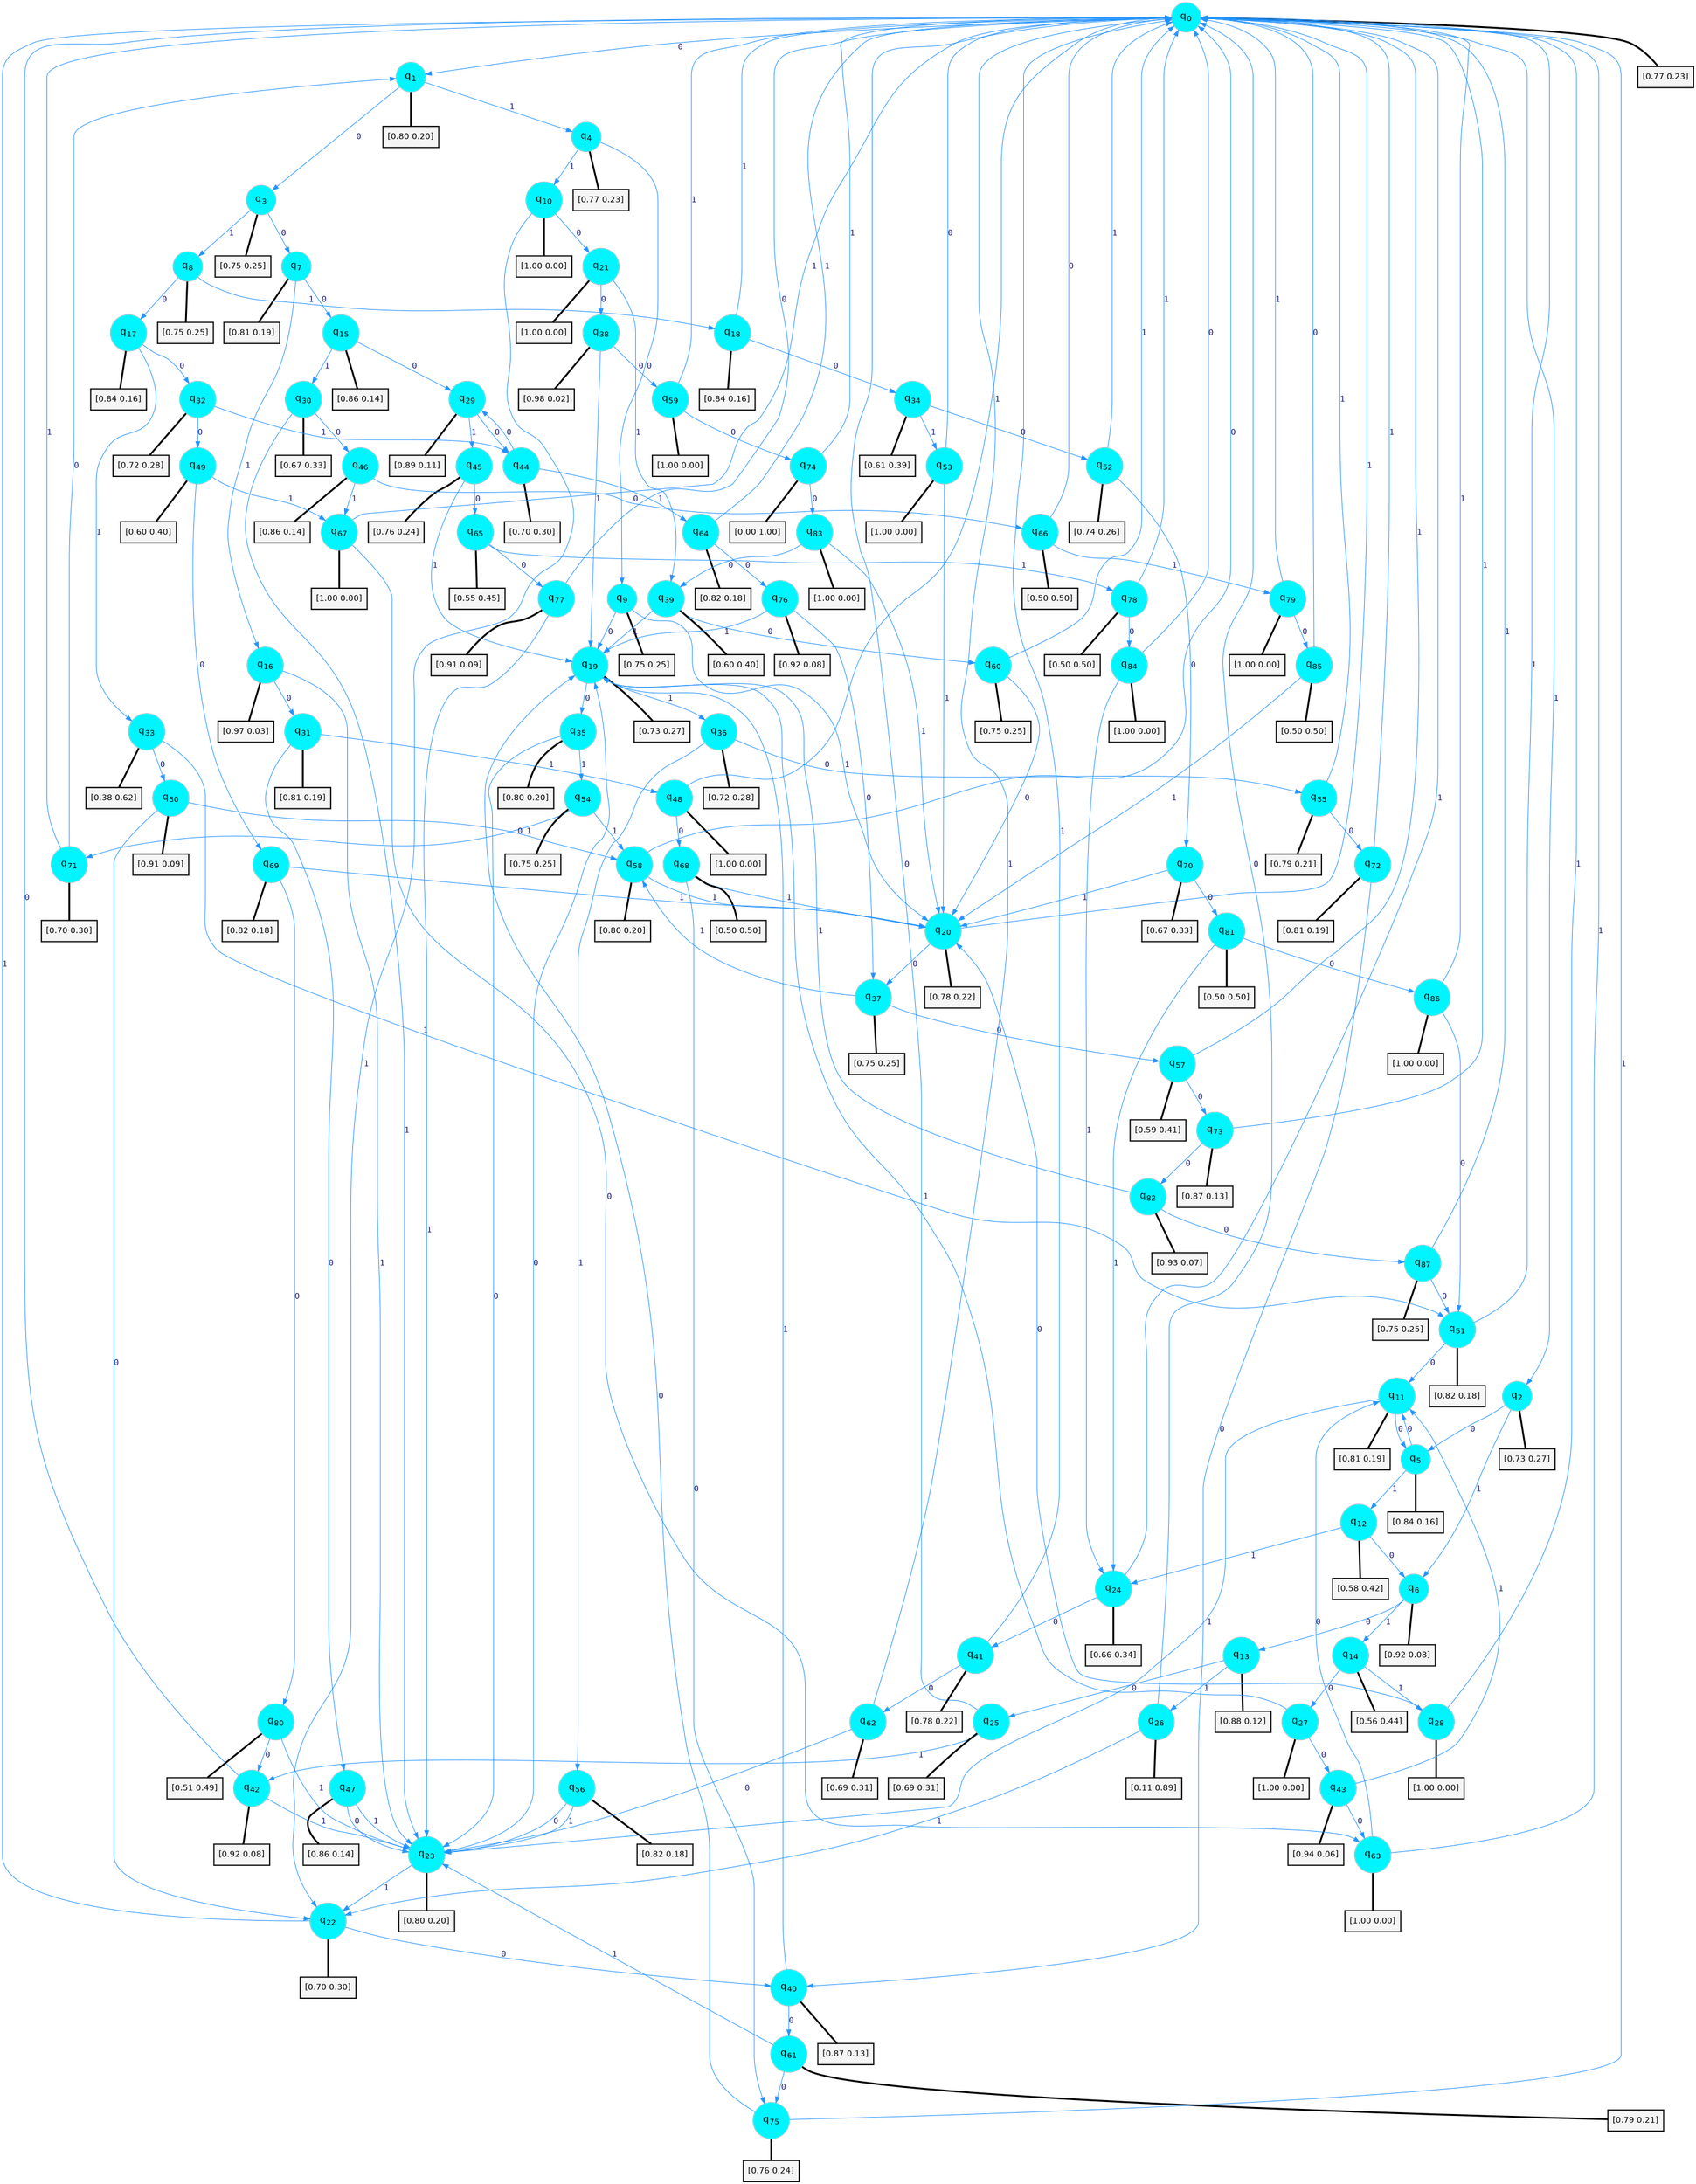 digraph G {
graph [
bgcolor=transparent, dpi=300, rankdir=TD, size="40,25"];
node [
color=gray, fillcolor=turquoise1, fontcolor=black, fontname=Helvetica, fontsize=16, fontweight=bold, shape=circle, style=filled];
edge [
arrowsize=1, color=dodgerblue1, fontcolor=midnightblue, fontname=courier, fontweight=bold, penwidth=1, style=solid, weight=20];
0[label=<q<SUB>0</SUB>>];
1[label=<q<SUB>1</SUB>>];
2[label=<q<SUB>2</SUB>>];
3[label=<q<SUB>3</SUB>>];
4[label=<q<SUB>4</SUB>>];
5[label=<q<SUB>5</SUB>>];
6[label=<q<SUB>6</SUB>>];
7[label=<q<SUB>7</SUB>>];
8[label=<q<SUB>8</SUB>>];
9[label=<q<SUB>9</SUB>>];
10[label=<q<SUB>10</SUB>>];
11[label=<q<SUB>11</SUB>>];
12[label=<q<SUB>12</SUB>>];
13[label=<q<SUB>13</SUB>>];
14[label=<q<SUB>14</SUB>>];
15[label=<q<SUB>15</SUB>>];
16[label=<q<SUB>16</SUB>>];
17[label=<q<SUB>17</SUB>>];
18[label=<q<SUB>18</SUB>>];
19[label=<q<SUB>19</SUB>>];
20[label=<q<SUB>20</SUB>>];
21[label=<q<SUB>21</SUB>>];
22[label=<q<SUB>22</SUB>>];
23[label=<q<SUB>23</SUB>>];
24[label=<q<SUB>24</SUB>>];
25[label=<q<SUB>25</SUB>>];
26[label=<q<SUB>26</SUB>>];
27[label=<q<SUB>27</SUB>>];
28[label=<q<SUB>28</SUB>>];
29[label=<q<SUB>29</SUB>>];
30[label=<q<SUB>30</SUB>>];
31[label=<q<SUB>31</SUB>>];
32[label=<q<SUB>32</SUB>>];
33[label=<q<SUB>33</SUB>>];
34[label=<q<SUB>34</SUB>>];
35[label=<q<SUB>35</SUB>>];
36[label=<q<SUB>36</SUB>>];
37[label=<q<SUB>37</SUB>>];
38[label=<q<SUB>38</SUB>>];
39[label=<q<SUB>39</SUB>>];
40[label=<q<SUB>40</SUB>>];
41[label=<q<SUB>41</SUB>>];
42[label=<q<SUB>42</SUB>>];
43[label=<q<SUB>43</SUB>>];
44[label=<q<SUB>44</SUB>>];
45[label=<q<SUB>45</SUB>>];
46[label=<q<SUB>46</SUB>>];
47[label=<q<SUB>47</SUB>>];
48[label=<q<SUB>48</SUB>>];
49[label=<q<SUB>49</SUB>>];
50[label=<q<SUB>50</SUB>>];
51[label=<q<SUB>51</SUB>>];
52[label=<q<SUB>52</SUB>>];
53[label=<q<SUB>53</SUB>>];
54[label=<q<SUB>54</SUB>>];
55[label=<q<SUB>55</SUB>>];
56[label=<q<SUB>56</SUB>>];
57[label=<q<SUB>57</SUB>>];
58[label=<q<SUB>58</SUB>>];
59[label=<q<SUB>59</SUB>>];
60[label=<q<SUB>60</SUB>>];
61[label=<q<SUB>61</SUB>>];
62[label=<q<SUB>62</SUB>>];
63[label=<q<SUB>63</SUB>>];
64[label=<q<SUB>64</SUB>>];
65[label=<q<SUB>65</SUB>>];
66[label=<q<SUB>66</SUB>>];
67[label=<q<SUB>67</SUB>>];
68[label=<q<SUB>68</SUB>>];
69[label=<q<SUB>69</SUB>>];
70[label=<q<SUB>70</SUB>>];
71[label=<q<SUB>71</SUB>>];
72[label=<q<SUB>72</SUB>>];
73[label=<q<SUB>73</SUB>>];
74[label=<q<SUB>74</SUB>>];
75[label=<q<SUB>75</SUB>>];
76[label=<q<SUB>76</SUB>>];
77[label=<q<SUB>77</SUB>>];
78[label=<q<SUB>78</SUB>>];
79[label=<q<SUB>79</SUB>>];
80[label=<q<SUB>80</SUB>>];
81[label=<q<SUB>81</SUB>>];
82[label=<q<SUB>82</SUB>>];
83[label=<q<SUB>83</SUB>>];
84[label=<q<SUB>84</SUB>>];
85[label=<q<SUB>85</SUB>>];
86[label=<q<SUB>86</SUB>>];
87[label=<q<SUB>87</SUB>>];
88[label="[0.77 0.23]", shape=box,fontcolor=black, fontname=Helvetica, fontsize=14, penwidth=2, fillcolor=whitesmoke,color=black];
89[label="[0.80 0.20]", shape=box,fontcolor=black, fontname=Helvetica, fontsize=14, penwidth=2, fillcolor=whitesmoke,color=black];
90[label="[0.73 0.27]", shape=box,fontcolor=black, fontname=Helvetica, fontsize=14, penwidth=2, fillcolor=whitesmoke,color=black];
91[label="[0.75 0.25]", shape=box,fontcolor=black, fontname=Helvetica, fontsize=14, penwidth=2, fillcolor=whitesmoke,color=black];
92[label="[0.77 0.23]", shape=box,fontcolor=black, fontname=Helvetica, fontsize=14, penwidth=2, fillcolor=whitesmoke,color=black];
93[label="[0.84 0.16]", shape=box,fontcolor=black, fontname=Helvetica, fontsize=14, penwidth=2, fillcolor=whitesmoke,color=black];
94[label="[0.92 0.08]", shape=box,fontcolor=black, fontname=Helvetica, fontsize=14, penwidth=2, fillcolor=whitesmoke,color=black];
95[label="[0.81 0.19]", shape=box,fontcolor=black, fontname=Helvetica, fontsize=14, penwidth=2, fillcolor=whitesmoke,color=black];
96[label="[0.75 0.25]", shape=box,fontcolor=black, fontname=Helvetica, fontsize=14, penwidth=2, fillcolor=whitesmoke,color=black];
97[label="[0.75 0.25]", shape=box,fontcolor=black, fontname=Helvetica, fontsize=14, penwidth=2, fillcolor=whitesmoke,color=black];
98[label="[1.00 0.00]", shape=box,fontcolor=black, fontname=Helvetica, fontsize=14, penwidth=2, fillcolor=whitesmoke,color=black];
99[label="[0.81 0.19]", shape=box,fontcolor=black, fontname=Helvetica, fontsize=14, penwidth=2, fillcolor=whitesmoke,color=black];
100[label="[0.58 0.42]", shape=box,fontcolor=black, fontname=Helvetica, fontsize=14, penwidth=2, fillcolor=whitesmoke,color=black];
101[label="[0.88 0.12]", shape=box,fontcolor=black, fontname=Helvetica, fontsize=14, penwidth=2, fillcolor=whitesmoke,color=black];
102[label="[0.56 0.44]", shape=box,fontcolor=black, fontname=Helvetica, fontsize=14, penwidth=2, fillcolor=whitesmoke,color=black];
103[label="[0.86 0.14]", shape=box,fontcolor=black, fontname=Helvetica, fontsize=14, penwidth=2, fillcolor=whitesmoke,color=black];
104[label="[0.97 0.03]", shape=box,fontcolor=black, fontname=Helvetica, fontsize=14, penwidth=2, fillcolor=whitesmoke,color=black];
105[label="[0.84 0.16]", shape=box,fontcolor=black, fontname=Helvetica, fontsize=14, penwidth=2, fillcolor=whitesmoke,color=black];
106[label="[0.84 0.16]", shape=box,fontcolor=black, fontname=Helvetica, fontsize=14, penwidth=2, fillcolor=whitesmoke,color=black];
107[label="[0.73 0.27]", shape=box,fontcolor=black, fontname=Helvetica, fontsize=14, penwidth=2, fillcolor=whitesmoke,color=black];
108[label="[0.78 0.22]", shape=box,fontcolor=black, fontname=Helvetica, fontsize=14, penwidth=2, fillcolor=whitesmoke,color=black];
109[label="[1.00 0.00]", shape=box,fontcolor=black, fontname=Helvetica, fontsize=14, penwidth=2, fillcolor=whitesmoke,color=black];
110[label="[0.70 0.30]", shape=box,fontcolor=black, fontname=Helvetica, fontsize=14, penwidth=2, fillcolor=whitesmoke,color=black];
111[label="[0.80 0.20]", shape=box,fontcolor=black, fontname=Helvetica, fontsize=14, penwidth=2, fillcolor=whitesmoke,color=black];
112[label="[0.66 0.34]", shape=box,fontcolor=black, fontname=Helvetica, fontsize=14, penwidth=2, fillcolor=whitesmoke,color=black];
113[label="[0.69 0.31]", shape=box,fontcolor=black, fontname=Helvetica, fontsize=14, penwidth=2, fillcolor=whitesmoke,color=black];
114[label="[0.11 0.89]", shape=box,fontcolor=black, fontname=Helvetica, fontsize=14, penwidth=2, fillcolor=whitesmoke,color=black];
115[label="[1.00 0.00]", shape=box,fontcolor=black, fontname=Helvetica, fontsize=14, penwidth=2, fillcolor=whitesmoke,color=black];
116[label="[1.00 0.00]", shape=box,fontcolor=black, fontname=Helvetica, fontsize=14, penwidth=2, fillcolor=whitesmoke,color=black];
117[label="[0.89 0.11]", shape=box,fontcolor=black, fontname=Helvetica, fontsize=14, penwidth=2, fillcolor=whitesmoke,color=black];
118[label="[0.67 0.33]", shape=box,fontcolor=black, fontname=Helvetica, fontsize=14, penwidth=2, fillcolor=whitesmoke,color=black];
119[label="[0.81 0.19]", shape=box,fontcolor=black, fontname=Helvetica, fontsize=14, penwidth=2, fillcolor=whitesmoke,color=black];
120[label="[0.72 0.28]", shape=box,fontcolor=black, fontname=Helvetica, fontsize=14, penwidth=2, fillcolor=whitesmoke,color=black];
121[label="[0.38 0.62]", shape=box,fontcolor=black, fontname=Helvetica, fontsize=14, penwidth=2, fillcolor=whitesmoke,color=black];
122[label="[0.61 0.39]", shape=box,fontcolor=black, fontname=Helvetica, fontsize=14, penwidth=2, fillcolor=whitesmoke,color=black];
123[label="[0.80 0.20]", shape=box,fontcolor=black, fontname=Helvetica, fontsize=14, penwidth=2, fillcolor=whitesmoke,color=black];
124[label="[0.72 0.28]", shape=box,fontcolor=black, fontname=Helvetica, fontsize=14, penwidth=2, fillcolor=whitesmoke,color=black];
125[label="[0.75 0.25]", shape=box,fontcolor=black, fontname=Helvetica, fontsize=14, penwidth=2, fillcolor=whitesmoke,color=black];
126[label="[0.98 0.02]", shape=box,fontcolor=black, fontname=Helvetica, fontsize=14, penwidth=2, fillcolor=whitesmoke,color=black];
127[label="[0.60 0.40]", shape=box,fontcolor=black, fontname=Helvetica, fontsize=14, penwidth=2, fillcolor=whitesmoke,color=black];
128[label="[0.87 0.13]", shape=box,fontcolor=black, fontname=Helvetica, fontsize=14, penwidth=2, fillcolor=whitesmoke,color=black];
129[label="[0.78 0.22]", shape=box,fontcolor=black, fontname=Helvetica, fontsize=14, penwidth=2, fillcolor=whitesmoke,color=black];
130[label="[0.92 0.08]", shape=box,fontcolor=black, fontname=Helvetica, fontsize=14, penwidth=2, fillcolor=whitesmoke,color=black];
131[label="[0.94 0.06]", shape=box,fontcolor=black, fontname=Helvetica, fontsize=14, penwidth=2, fillcolor=whitesmoke,color=black];
132[label="[0.70 0.30]", shape=box,fontcolor=black, fontname=Helvetica, fontsize=14, penwidth=2, fillcolor=whitesmoke,color=black];
133[label="[0.76 0.24]", shape=box,fontcolor=black, fontname=Helvetica, fontsize=14, penwidth=2, fillcolor=whitesmoke,color=black];
134[label="[0.86 0.14]", shape=box,fontcolor=black, fontname=Helvetica, fontsize=14, penwidth=2, fillcolor=whitesmoke,color=black];
135[label="[0.86 0.14]", shape=box,fontcolor=black, fontname=Helvetica, fontsize=14, penwidth=2, fillcolor=whitesmoke,color=black];
136[label="[1.00 0.00]", shape=box,fontcolor=black, fontname=Helvetica, fontsize=14, penwidth=2, fillcolor=whitesmoke,color=black];
137[label="[0.60 0.40]", shape=box,fontcolor=black, fontname=Helvetica, fontsize=14, penwidth=2, fillcolor=whitesmoke,color=black];
138[label="[0.91 0.09]", shape=box,fontcolor=black, fontname=Helvetica, fontsize=14, penwidth=2, fillcolor=whitesmoke,color=black];
139[label="[0.82 0.18]", shape=box,fontcolor=black, fontname=Helvetica, fontsize=14, penwidth=2, fillcolor=whitesmoke,color=black];
140[label="[0.74 0.26]", shape=box,fontcolor=black, fontname=Helvetica, fontsize=14, penwidth=2, fillcolor=whitesmoke,color=black];
141[label="[1.00 0.00]", shape=box,fontcolor=black, fontname=Helvetica, fontsize=14, penwidth=2, fillcolor=whitesmoke,color=black];
142[label="[0.75 0.25]", shape=box,fontcolor=black, fontname=Helvetica, fontsize=14, penwidth=2, fillcolor=whitesmoke,color=black];
143[label="[0.79 0.21]", shape=box,fontcolor=black, fontname=Helvetica, fontsize=14, penwidth=2, fillcolor=whitesmoke,color=black];
144[label="[0.82 0.18]", shape=box,fontcolor=black, fontname=Helvetica, fontsize=14, penwidth=2, fillcolor=whitesmoke,color=black];
145[label="[0.59 0.41]", shape=box,fontcolor=black, fontname=Helvetica, fontsize=14, penwidth=2, fillcolor=whitesmoke,color=black];
146[label="[0.80 0.20]", shape=box,fontcolor=black, fontname=Helvetica, fontsize=14, penwidth=2, fillcolor=whitesmoke,color=black];
147[label="[1.00 0.00]", shape=box,fontcolor=black, fontname=Helvetica, fontsize=14, penwidth=2, fillcolor=whitesmoke,color=black];
148[label="[0.75 0.25]", shape=box,fontcolor=black, fontname=Helvetica, fontsize=14, penwidth=2, fillcolor=whitesmoke,color=black];
149[label="[0.79 0.21]", shape=box,fontcolor=black, fontname=Helvetica, fontsize=14, penwidth=2, fillcolor=whitesmoke,color=black];
150[label="[0.69 0.31]", shape=box,fontcolor=black, fontname=Helvetica, fontsize=14, penwidth=2, fillcolor=whitesmoke,color=black];
151[label="[1.00 0.00]", shape=box,fontcolor=black, fontname=Helvetica, fontsize=14, penwidth=2, fillcolor=whitesmoke,color=black];
152[label="[0.82 0.18]", shape=box,fontcolor=black, fontname=Helvetica, fontsize=14, penwidth=2, fillcolor=whitesmoke,color=black];
153[label="[0.55 0.45]", shape=box,fontcolor=black, fontname=Helvetica, fontsize=14, penwidth=2, fillcolor=whitesmoke,color=black];
154[label="[0.50 0.50]", shape=box,fontcolor=black, fontname=Helvetica, fontsize=14, penwidth=2, fillcolor=whitesmoke,color=black];
155[label="[1.00 0.00]", shape=box,fontcolor=black, fontname=Helvetica, fontsize=14, penwidth=2, fillcolor=whitesmoke,color=black];
156[label="[0.50 0.50]", shape=box,fontcolor=black, fontname=Helvetica, fontsize=14, penwidth=2, fillcolor=whitesmoke,color=black];
157[label="[0.82 0.18]", shape=box,fontcolor=black, fontname=Helvetica, fontsize=14, penwidth=2, fillcolor=whitesmoke,color=black];
158[label="[0.67 0.33]", shape=box,fontcolor=black, fontname=Helvetica, fontsize=14, penwidth=2, fillcolor=whitesmoke,color=black];
159[label="[0.70 0.30]", shape=box,fontcolor=black, fontname=Helvetica, fontsize=14, penwidth=2, fillcolor=whitesmoke,color=black];
160[label="[0.81 0.19]", shape=box,fontcolor=black, fontname=Helvetica, fontsize=14, penwidth=2, fillcolor=whitesmoke,color=black];
161[label="[0.87 0.13]", shape=box,fontcolor=black, fontname=Helvetica, fontsize=14, penwidth=2, fillcolor=whitesmoke,color=black];
162[label="[0.00 1.00]", shape=box,fontcolor=black, fontname=Helvetica, fontsize=14, penwidth=2, fillcolor=whitesmoke,color=black];
163[label="[0.76 0.24]", shape=box,fontcolor=black, fontname=Helvetica, fontsize=14, penwidth=2, fillcolor=whitesmoke,color=black];
164[label="[0.92 0.08]", shape=box,fontcolor=black, fontname=Helvetica, fontsize=14, penwidth=2, fillcolor=whitesmoke,color=black];
165[label="[0.91 0.09]", shape=box,fontcolor=black, fontname=Helvetica, fontsize=14, penwidth=2, fillcolor=whitesmoke,color=black];
166[label="[0.50 0.50]", shape=box,fontcolor=black, fontname=Helvetica, fontsize=14, penwidth=2, fillcolor=whitesmoke,color=black];
167[label="[1.00 0.00]", shape=box,fontcolor=black, fontname=Helvetica, fontsize=14, penwidth=2, fillcolor=whitesmoke,color=black];
168[label="[0.51 0.49]", shape=box,fontcolor=black, fontname=Helvetica, fontsize=14, penwidth=2, fillcolor=whitesmoke,color=black];
169[label="[0.50 0.50]", shape=box,fontcolor=black, fontname=Helvetica, fontsize=14, penwidth=2, fillcolor=whitesmoke,color=black];
170[label="[0.93 0.07]", shape=box,fontcolor=black, fontname=Helvetica, fontsize=14, penwidth=2, fillcolor=whitesmoke,color=black];
171[label="[1.00 0.00]", shape=box,fontcolor=black, fontname=Helvetica, fontsize=14, penwidth=2, fillcolor=whitesmoke,color=black];
172[label="[1.00 0.00]", shape=box,fontcolor=black, fontname=Helvetica, fontsize=14, penwidth=2, fillcolor=whitesmoke,color=black];
173[label="[0.50 0.50]", shape=box,fontcolor=black, fontname=Helvetica, fontsize=14, penwidth=2, fillcolor=whitesmoke,color=black];
174[label="[1.00 0.00]", shape=box,fontcolor=black, fontname=Helvetica, fontsize=14, penwidth=2, fillcolor=whitesmoke,color=black];
175[label="[0.75 0.25]", shape=box,fontcolor=black, fontname=Helvetica, fontsize=14, penwidth=2, fillcolor=whitesmoke,color=black];
0->1 [label=0];
0->2 [label=1];
0->88 [arrowhead=none, penwidth=3,color=black];
1->3 [label=0];
1->4 [label=1];
1->89 [arrowhead=none, penwidth=3,color=black];
2->5 [label=0];
2->6 [label=1];
2->90 [arrowhead=none, penwidth=3,color=black];
3->7 [label=0];
3->8 [label=1];
3->91 [arrowhead=none, penwidth=3,color=black];
4->9 [label=0];
4->10 [label=1];
4->92 [arrowhead=none, penwidth=3,color=black];
5->11 [label=0];
5->12 [label=1];
5->93 [arrowhead=none, penwidth=3,color=black];
6->13 [label=0];
6->14 [label=1];
6->94 [arrowhead=none, penwidth=3,color=black];
7->15 [label=0];
7->16 [label=1];
7->95 [arrowhead=none, penwidth=3,color=black];
8->17 [label=0];
8->18 [label=1];
8->96 [arrowhead=none, penwidth=3,color=black];
9->19 [label=0];
9->20 [label=1];
9->97 [arrowhead=none, penwidth=3,color=black];
10->21 [label=0];
10->22 [label=1];
10->98 [arrowhead=none, penwidth=3,color=black];
11->5 [label=0];
11->23 [label=1];
11->99 [arrowhead=none, penwidth=3,color=black];
12->6 [label=0];
12->24 [label=1];
12->100 [arrowhead=none, penwidth=3,color=black];
13->25 [label=0];
13->26 [label=1];
13->101 [arrowhead=none, penwidth=3,color=black];
14->27 [label=0];
14->28 [label=1];
14->102 [arrowhead=none, penwidth=3,color=black];
15->29 [label=0];
15->30 [label=1];
15->103 [arrowhead=none, penwidth=3,color=black];
16->31 [label=0];
16->23 [label=1];
16->104 [arrowhead=none, penwidth=3,color=black];
17->32 [label=0];
17->33 [label=1];
17->105 [arrowhead=none, penwidth=3,color=black];
18->34 [label=0];
18->0 [label=1];
18->106 [arrowhead=none, penwidth=3,color=black];
19->35 [label=0];
19->36 [label=1];
19->107 [arrowhead=none, penwidth=3,color=black];
20->37 [label=0];
20->0 [label=1];
20->108 [arrowhead=none, penwidth=3,color=black];
21->38 [label=0];
21->39 [label=1];
21->109 [arrowhead=none, penwidth=3,color=black];
22->40 [label=0];
22->0 [label=1];
22->110 [arrowhead=none, penwidth=3,color=black];
23->19 [label=0];
23->22 [label=1];
23->111 [arrowhead=none, penwidth=3,color=black];
24->41 [label=0];
24->0 [label=1];
24->112 [arrowhead=none, penwidth=3,color=black];
25->0 [label=0];
25->42 [label=1];
25->113 [arrowhead=none, penwidth=3,color=black];
26->0 [label=0];
26->22 [label=1];
26->114 [arrowhead=none, penwidth=3,color=black];
27->43 [label=0];
27->19 [label=1];
27->115 [arrowhead=none, penwidth=3,color=black];
28->20 [label=0];
28->0 [label=1];
28->116 [arrowhead=none, penwidth=3,color=black];
29->44 [label=0];
29->45 [label=1];
29->117 [arrowhead=none, penwidth=3,color=black];
30->46 [label=0];
30->23 [label=1];
30->118 [arrowhead=none, penwidth=3,color=black];
31->47 [label=0];
31->48 [label=1];
31->119 [arrowhead=none, penwidth=3,color=black];
32->49 [label=0];
32->44 [label=1];
32->120 [arrowhead=none, penwidth=3,color=black];
33->50 [label=0];
33->51 [label=1];
33->121 [arrowhead=none, penwidth=3,color=black];
34->52 [label=0];
34->53 [label=1];
34->122 [arrowhead=none, penwidth=3,color=black];
35->23 [label=0];
35->54 [label=1];
35->123 [arrowhead=none, penwidth=3,color=black];
36->55 [label=0];
36->56 [label=1];
36->124 [arrowhead=none, penwidth=3,color=black];
37->57 [label=0];
37->58 [label=1];
37->125 [arrowhead=none, penwidth=3,color=black];
38->59 [label=0];
38->19 [label=1];
38->126 [arrowhead=none, penwidth=3,color=black];
39->60 [label=0];
39->19 [label=1];
39->127 [arrowhead=none, penwidth=3,color=black];
40->61 [label=0];
40->19 [label=1];
40->128 [arrowhead=none, penwidth=3,color=black];
41->62 [label=0];
41->0 [label=1];
41->129 [arrowhead=none, penwidth=3,color=black];
42->0 [label=0];
42->23 [label=1];
42->130 [arrowhead=none, penwidth=3,color=black];
43->63 [label=0];
43->11 [label=1];
43->131 [arrowhead=none, penwidth=3,color=black];
44->29 [label=0];
44->64 [label=1];
44->132 [arrowhead=none, penwidth=3,color=black];
45->65 [label=0];
45->19 [label=1];
45->133 [arrowhead=none, penwidth=3,color=black];
46->66 [label=0];
46->67 [label=1];
46->134 [arrowhead=none, penwidth=3,color=black];
47->23 [label=0];
47->23 [label=1];
47->135 [arrowhead=none, penwidth=3,color=black];
48->68 [label=0];
48->0 [label=1];
48->136 [arrowhead=none, penwidth=3,color=black];
49->69 [label=0];
49->67 [label=1];
49->137 [arrowhead=none, penwidth=3,color=black];
50->22 [label=0];
50->58 [label=1];
50->138 [arrowhead=none, penwidth=3,color=black];
51->11 [label=0];
51->0 [label=1];
51->139 [arrowhead=none, penwidth=3,color=black];
52->70 [label=0];
52->0 [label=1];
52->140 [arrowhead=none, penwidth=3,color=black];
53->0 [label=0];
53->20 [label=1];
53->141 [arrowhead=none, penwidth=3,color=black];
54->71 [label=0];
54->58 [label=1];
54->142 [arrowhead=none, penwidth=3,color=black];
55->72 [label=0];
55->0 [label=1];
55->143 [arrowhead=none, penwidth=3,color=black];
56->23 [label=0];
56->23 [label=1];
56->144 [arrowhead=none, penwidth=3,color=black];
57->73 [label=0];
57->0 [label=1];
57->145 [arrowhead=none, penwidth=3,color=black];
58->0 [label=0];
58->20 [label=1];
58->146 [arrowhead=none, penwidth=3,color=black];
59->74 [label=0];
59->0 [label=1];
59->147 [arrowhead=none, penwidth=3,color=black];
60->20 [label=0];
60->0 [label=1];
60->148 [arrowhead=none, penwidth=3,color=black];
61->75 [label=0];
61->23 [label=1];
61->149 [arrowhead=none, penwidth=3,color=black];
62->23 [label=0];
62->0 [label=1];
62->150 [arrowhead=none, penwidth=3,color=black];
63->11 [label=0];
63->0 [label=1];
63->151 [arrowhead=none, penwidth=3,color=black];
64->76 [label=0];
64->0 [label=1];
64->152 [arrowhead=none, penwidth=3,color=black];
65->77 [label=0];
65->78 [label=1];
65->153 [arrowhead=none, penwidth=3,color=black];
66->0 [label=0];
66->79 [label=1];
66->154 [arrowhead=none, penwidth=3,color=black];
67->63 [label=0];
67->0 [label=1];
67->155 [arrowhead=none, penwidth=3,color=black];
68->75 [label=0];
68->20 [label=1];
68->156 [arrowhead=none, penwidth=3,color=black];
69->80 [label=0];
69->20 [label=1];
69->157 [arrowhead=none, penwidth=3,color=black];
70->81 [label=0];
70->20 [label=1];
70->158 [arrowhead=none, penwidth=3,color=black];
71->1 [label=0];
71->0 [label=1];
71->159 [arrowhead=none, penwidth=3,color=black];
72->40 [label=0];
72->0 [label=1];
72->160 [arrowhead=none, penwidth=3,color=black];
73->82 [label=0];
73->0 [label=1];
73->161 [arrowhead=none, penwidth=3,color=black];
74->83 [label=0];
74->0 [label=1];
74->162 [arrowhead=none, penwidth=3,color=black];
75->19 [label=0];
75->0 [label=1];
75->163 [arrowhead=none, penwidth=3,color=black];
76->37 [label=0];
76->19 [label=1];
76->164 [arrowhead=none, penwidth=3,color=black];
77->0 [label=0];
77->23 [label=1];
77->165 [arrowhead=none, penwidth=3,color=black];
78->84 [label=0];
78->0 [label=1];
78->166 [arrowhead=none, penwidth=3,color=black];
79->85 [label=0];
79->0 [label=1];
79->167 [arrowhead=none, penwidth=3,color=black];
80->42 [label=0];
80->23 [label=1];
80->168 [arrowhead=none, penwidth=3,color=black];
81->86 [label=0];
81->24 [label=1];
81->169 [arrowhead=none, penwidth=3,color=black];
82->87 [label=0];
82->19 [label=1];
82->170 [arrowhead=none, penwidth=3,color=black];
83->39 [label=0];
83->20 [label=1];
83->171 [arrowhead=none, penwidth=3,color=black];
84->0 [label=0];
84->24 [label=1];
84->172 [arrowhead=none, penwidth=3,color=black];
85->0 [label=0];
85->20 [label=1];
85->173 [arrowhead=none, penwidth=3,color=black];
86->51 [label=0];
86->0 [label=1];
86->174 [arrowhead=none, penwidth=3,color=black];
87->51 [label=0];
87->0 [label=1];
87->175 [arrowhead=none, penwidth=3,color=black];
}
